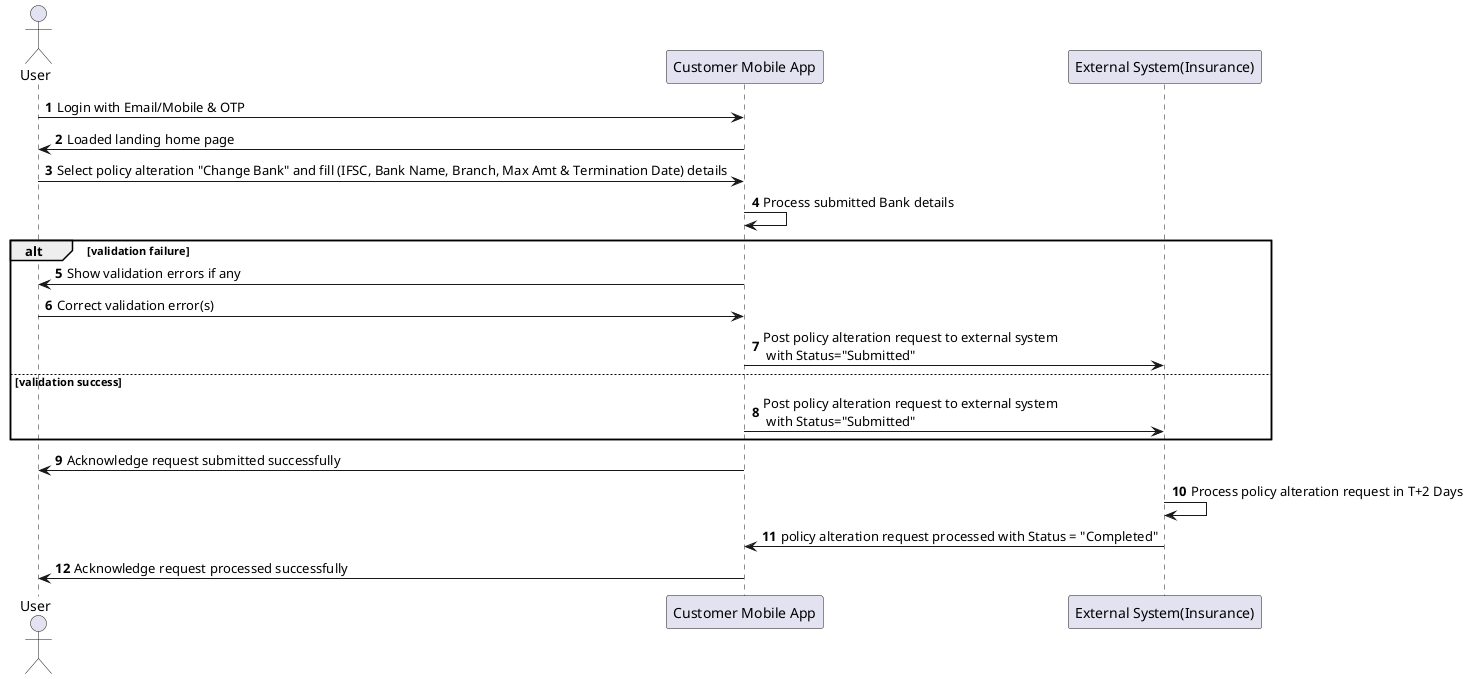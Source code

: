 @startuml
autonumber

actor User as user
participant "Customer Mobile App" as customer_app
participant "External System(Insurance)" as external_sys

user -> customer_app : Login with Email/Mobile & OTP
customer_app -> user: Loaded landing home page
user -> customer_app: Select policy alteration "Change Bank" and fill (IFSC, Bank Name, Branch, Max Amt & Termination Date) details
customer_app -> customer_app: Process submitted Bank details 
alt validation failure
customer_app -> user: Show validation errors if any
user -> customer_app: Correct validation error(s)
customer_app -> external_sys: Post policy alteration request to external system\n with Status="Submitted"
else validation success
customer_app -> external_sys: Post policy alteration request to external system\n with Status="Submitted"
end
customer_app -> user: Acknowledge request submitted successfully
external_sys -> external_sys: Process policy alteration request in T+2 Days
external_sys -> customer_app: policy alteration request processed with Status = "Completed"
customer_app -> user: Acknowledge request processed successfully
@enduml